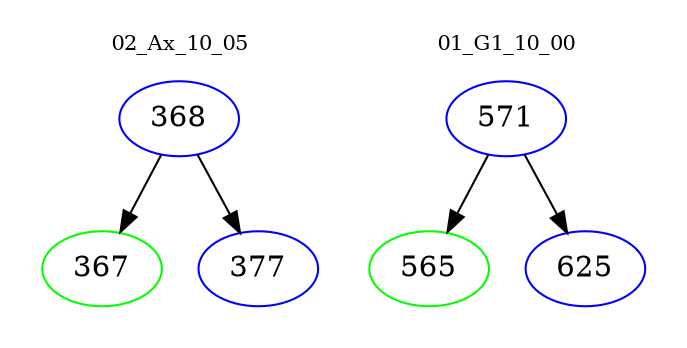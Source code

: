 digraph{
subgraph cluster_0 {
color = white
label = "02_Ax_10_05";
fontsize=10;
T0_368 [label="368", color="blue"]
T0_368 -> T0_367 [color="black"]
T0_367 [label="367", color="green"]
T0_368 -> T0_377 [color="black"]
T0_377 [label="377", color="blue"]
}
subgraph cluster_1 {
color = white
label = "01_G1_10_00";
fontsize=10;
T1_571 [label="571", color="blue"]
T1_571 -> T1_565 [color="black"]
T1_565 [label="565", color="green"]
T1_571 -> T1_625 [color="black"]
T1_625 [label="625", color="blue"]
}
}
